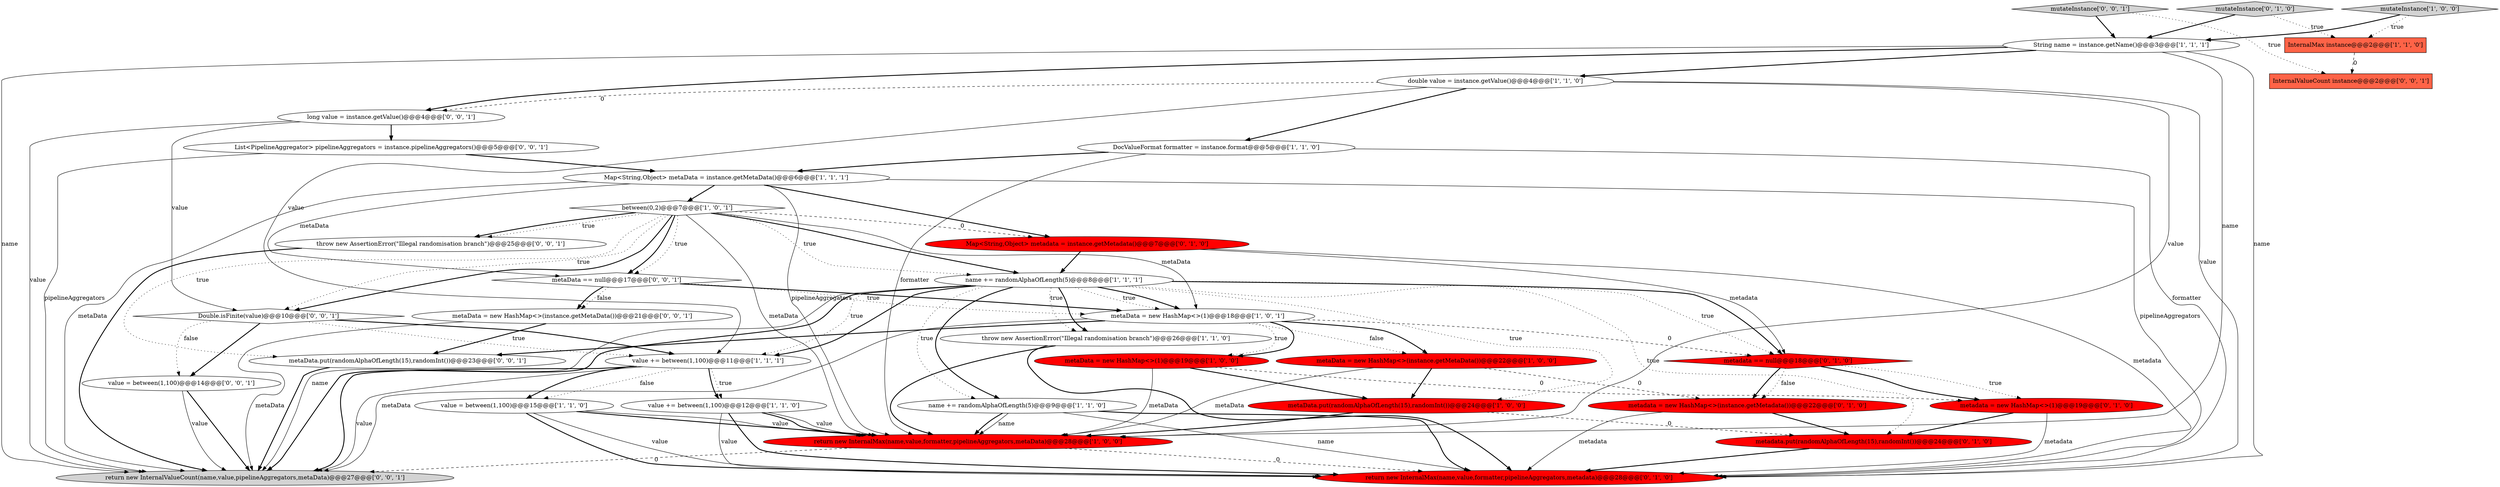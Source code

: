 digraph {
10 [style = filled, label = "metaData.put(randomAlphaOfLength(15),randomInt())@@@24@@@['1', '0', '0']", fillcolor = red, shape = ellipse image = "AAA1AAABBB1BBB"];
9 [style = filled, label = "metaData = new HashMap<>(1)@@@19@@@['1', '0', '0']", fillcolor = red, shape = ellipse image = "AAA1AAABBB1BBB"];
24 [style = filled, label = "mutateInstance['0', '1', '0']", fillcolor = lightgray, shape = diamond image = "AAA0AAABBB2BBB"];
25 [style = filled, label = "InternalValueCount instance@@@2@@@['0', '0', '1']", fillcolor = tomato, shape = box image = "AAA0AAABBB3BBB"];
29 [style = filled, label = "long value = instance.getValue()@@@4@@@['0', '0', '1']", fillcolor = white, shape = ellipse image = "AAA0AAABBB3BBB"];
30 [style = filled, label = "throw new AssertionError(\"Illegal randomisation branch\")@@@25@@@['0', '0', '1']", fillcolor = white, shape = ellipse image = "AAA0AAABBB3BBB"];
31 [style = filled, label = "return new InternalValueCount(name,value,pipelineAggregators,metaData)@@@27@@@['0', '0', '1']", fillcolor = lightgray, shape = ellipse image = "AAA0AAABBB3BBB"];
5 [style = filled, label = "throw new AssertionError(\"Illegal randomisation branch\")@@@26@@@['1', '1', '0']", fillcolor = white, shape = ellipse image = "AAA0AAABBB1BBB"];
12 [style = filled, label = "mutateInstance['1', '0', '0']", fillcolor = lightgray, shape = diamond image = "AAA0AAABBB1BBB"];
17 [style = filled, label = "DocValueFormat formatter = instance.format@@@5@@@['1', '1', '0']", fillcolor = white, shape = ellipse image = "AAA0AAABBB1BBB"];
14 [style = filled, label = "value = between(1,100)@@@15@@@['1', '1', '0']", fillcolor = white, shape = ellipse image = "AAA0AAABBB1BBB"];
21 [style = filled, label = "metadata == null@@@18@@@['0', '1', '0']", fillcolor = red, shape = diamond image = "AAA1AAABBB2BBB"];
20 [style = filled, label = "metadata.put(randomAlphaOfLength(15),randomInt())@@@24@@@['0', '1', '0']", fillcolor = red, shape = ellipse image = "AAA1AAABBB2BBB"];
11 [style = filled, label = "double value = instance.getValue()@@@4@@@['1', '1', '0']", fillcolor = white, shape = ellipse image = "AAA0AAABBB1BBB"];
33 [style = filled, label = "mutateInstance['0', '0', '1']", fillcolor = lightgray, shape = diamond image = "AAA0AAABBB3BBB"];
32 [style = filled, label = "List<PipelineAggregator> pipelineAggregators = instance.pipelineAggregators()@@@5@@@['0', '0', '1']", fillcolor = white, shape = ellipse image = "AAA0AAABBB3BBB"];
23 [style = filled, label = "metadata = new HashMap<>(instance.getMetadata())@@@22@@@['0', '1', '0']", fillcolor = red, shape = ellipse image = "AAA1AAABBB2BBB"];
28 [style = filled, label = "Double.isFinite(value)@@@10@@@['0', '0', '1']", fillcolor = white, shape = diamond image = "AAA0AAABBB3BBB"];
13 [style = filled, label = "Map<String,Object> metaData = instance.getMetaData()@@@6@@@['1', '1', '1']", fillcolor = white, shape = ellipse image = "AAA0AAABBB1BBB"];
2 [style = filled, label = "value += between(1,100)@@@12@@@['1', '1', '0']", fillcolor = white, shape = ellipse image = "AAA0AAABBB1BBB"];
0 [style = filled, label = "metaData = new HashMap<>(1)@@@18@@@['1', '0', '1']", fillcolor = white, shape = ellipse image = "AAA0AAABBB1BBB"];
26 [style = filled, label = "value = between(1,100)@@@14@@@['0', '0', '1']", fillcolor = white, shape = ellipse image = "AAA0AAABBB3BBB"];
22 [style = filled, label = "metadata = new HashMap<>(1)@@@19@@@['0', '1', '0']", fillcolor = red, shape = ellipse image = "AAA1AAABBB2BBB"];
18 [style = filled, label = "return new InternalMax(name,value,formatter,pipelineAggregators,metadata)@@@28@@@['0', '1', '0']", fillcolor = red, shape = ellipse image = "AAA1AAABBB2BBB"];
16 [style = filled, label = "InternalMax instance@@@2@@@['1', '1', '0']", fillcolor = tomato, shape = box image = "AAA0AAABBB1BBB"];
3 [style = filled, label = "String name = instance.getName()@@@3@@@['1', '1', '1']", fillcolor = white, shape = ellipse image = "AAA0AAABBB1BBB"];
8 [style = filled, label = "return new InternalMax(name,value,formatter,pipelineAggregators,metaData)@@@28@@@['1', '0', '0']", fillcolor = red, shape = ellipse image = "AAA1AAABBB1BBB"];
15 [style = filled, label = "value += between(1,100)@@@11@@@['1', '1', '1']", fillcolor = white, shape = ellipse image = "AAA0AAABBB1BBB"];
4 [style = filled, label = "name += randomAlphaOfLength(5)@@@9@@@['1', '1', '0']", fillcolor = white, shape = ellipse image = "AAA0AAABBB1BBB"];
6 [style = filled, label = "name += randomAlphaOfLength(5)@@@8@@@['1', '1', '1']", fillcolor = white, shape = ellipse image = "AAA0AAABBB1BBB"];
27 [style = filled, label = "metaData == null@@@17@@@['0', '0', '1']", fillcolor = white, shape = diamond image = "AAA0AAABBB3BBB"];
1 [style = filled, label = "between(0,2)@@@7@@@['1', '0', '1']", fillcolor = white, shape = diamond image = "AAA0AAABBB1BBB"];
34 [style = filled, label = "metaData = new HashMap<>(instance.getMetaData())@@@21@@@['0', '0', '1']", fillcolor = white, shape = ellipse image = "AAA0AAABBB3BBB"];
7 [style = filled, label = "metaData = new HashMap<>(instance.getMetaData())@@@22@@@['1', '0', '0']", fillcolor = red, shape = ellipse image = "AAA1AAABBB1BBB"];
35 [style = filled, label = "metaData.put(randomAlphaOfLength(15),randomInt())@@@23@@@['0', '0', '1']", fillcolor = white, shape = ellipse image = "AAA0AAABBB3BBB"];
19 [style = filled, label = "Map<String,Object> metadata = instance.getMetadata()@@@7@@@['0', '1', '0']", fillcolor = red, shape = ellipse image = "AAA1AAABBB2BBB"];
13->18 [style = solid, label="pipelineAggregators"];
2->8 [style = solid, label="value"];
1->19 [style = dashed, label="0"];
1->27 [style = bold, label=""];
28->15 [style = dotted, label="true"];
29->28 [style = solid, label="value"];
32->31 [style = solid, label="pipelineAggregators"];
9->10 [style = bold, label=""];
1->30 [style = bold, label=""];
13->1 [style = bold, label=""];
1->28 [style = bold, label=""];
1->8 [style = solid, label="metaData"];
10->8 [style = bold, label=""];
0->7 [style = dotted, label="false"];
17->8 [style = solid, label="formatter"];
4->8 [style = bold, label=""];
1->6 [style = dotted, label="true"];
10->20 [style = dashed, label="0"];
6->0 [style = dotted, label="true"];
28->26 [style = dotted, label="false"];
22->18 [style = solid, label="metadata"];
11->15 [style = solid, label="value"];
1->27 [style = dotted, label="true"];
6->15 [style = dotted, label="true"];
35->31 [style = bold, label=""];
1->35 [style = dotted, label="true"];
33->3 [style = bold, label=""];
27->0 [style = bold, label=""];
15->14 [style = dotted, label="false"];
16->25 [style = dashed, label="0"];
15->2 [style = dotted, label="true"];
0->31 [style = solid, label="metaData"];
3->11 [style = bold, label=""];
13->27 [style = solid, label="metaData"];
2->18 [style = bold, label=""];
21->22 [style = dotted, label="true"];
4->18 [style = bold, label=""];
19->6 [style = bold, label=""];
1->30 [style = dotted, label="true"];
6->20 [style = dotted, label="true"];
0->7 [style = bold, label=""];
20->18 [style = bold, label=""];
6->4 [style = bold, label=""];
6->5 [style = dotted, label="true"];
22->20 [style = bold, label=""];
15->31 [style = bold, label=""];
21->22 [style = bold, label=""];
29->32 [style = bold, label=""];
11->17 [style = bold, label=""];
8->18 [style = dashed, label="0"];
14->18 [style = bold, label=""];
14->8 [style = bold, label=""];
3->31 [style = solid, label="name"];
34->35 [style = bold, label=""];
29->31 [style = solid, label="value"];
15->31 [style = solid, label="value"];
24->3 [style = bold, label=""];
3->29 [style = bold, label=""];
13->31 [style = solid, label="metaData"];
1->28 [style = dotted, label="true"];
21->23 [style = bold, label=""];
27->34 [style = dotted, label="false"];
23->20 [style = bold, label=""];
2->18 [style = solid, label="value"];
7->23 [style = dashed, label="0"];
15->14 [style = bold, label=""];
14->18 [style = solid, label="value"];
6->21 [style = bold, label=""];
3->8 [style = solid, label="name"];
28->26 [style = bold, label=""];
9->22 [style = dashed, label="0"];
5->18 [style = bold, label=""];
24->16 [style = dotted, label="true"];
6->15 [style = bold, label=""];
26->31 [style = solid, label="value"];
6->10 [style = dotted, label="true"];
6->5 [style = bold, label=""];
33->25 [style = dotted, label="true"];
13->19 [style = bold, label=""];
26->31 [style = bold, label=""];
1->6 [style = bold, label=""];
27->34 [style = bold, label=""];
7->8 [style = solid, label="metaData"];
30->31 [style = bold, label=""];
34->31 [style = solid, label="metaData"];
11->18 [style = solid, label="value"];
17->18 [style = solid, label="formatter"];
17->13 [style = bold, label=""];
12->3 [style = bold, label=""];
1->0 [style = solid, label="metaData"];
6->21 [style = dotted, label="true"];
21->23 [style = dotted, label="false"];
9->8 [style = solid, label="metaData"];
23->18 [style = solid, label="metadata"];
0->9 [style = dotted, label="true"];
19->21 [style = solid, label="metadata"];
5->8 [style = bold, label=""];
15->2 [style = bold, label=""];
0->9 [style = bold, label=""];
13->8 [style = solid, label="pipelineAggregators"];
3->18 [style = solid, label="name"];
28->15 [style = bold, label=""];
4->18 [style = solid, label="name"];
7->10 [style = bold, label=""];
4->8 [style = solid, label="name"];
11->29 [style = dashed, label="0"];
6->0 [style = bold, label=""];
6->31 [style = solid, label="name"];
14->8 [style = solid, label="value"];
19->18 [style = solid, label="metadata"];
11->8 [style = solid, label="value"];
6->31 [style = bold, label=""];
6->4 [style = dotted, label="true"];
12->16 [style = dotted, label="true"];
27->0 [style = dotted, label="true"];
0->21 [style = dashed, label="0"];
0->35 [style = bold, label=""];
8->31 [style = dashed, label="0"];
32->13 [style = bold, label=""];
2->8 [style = bold, label=""];
}
